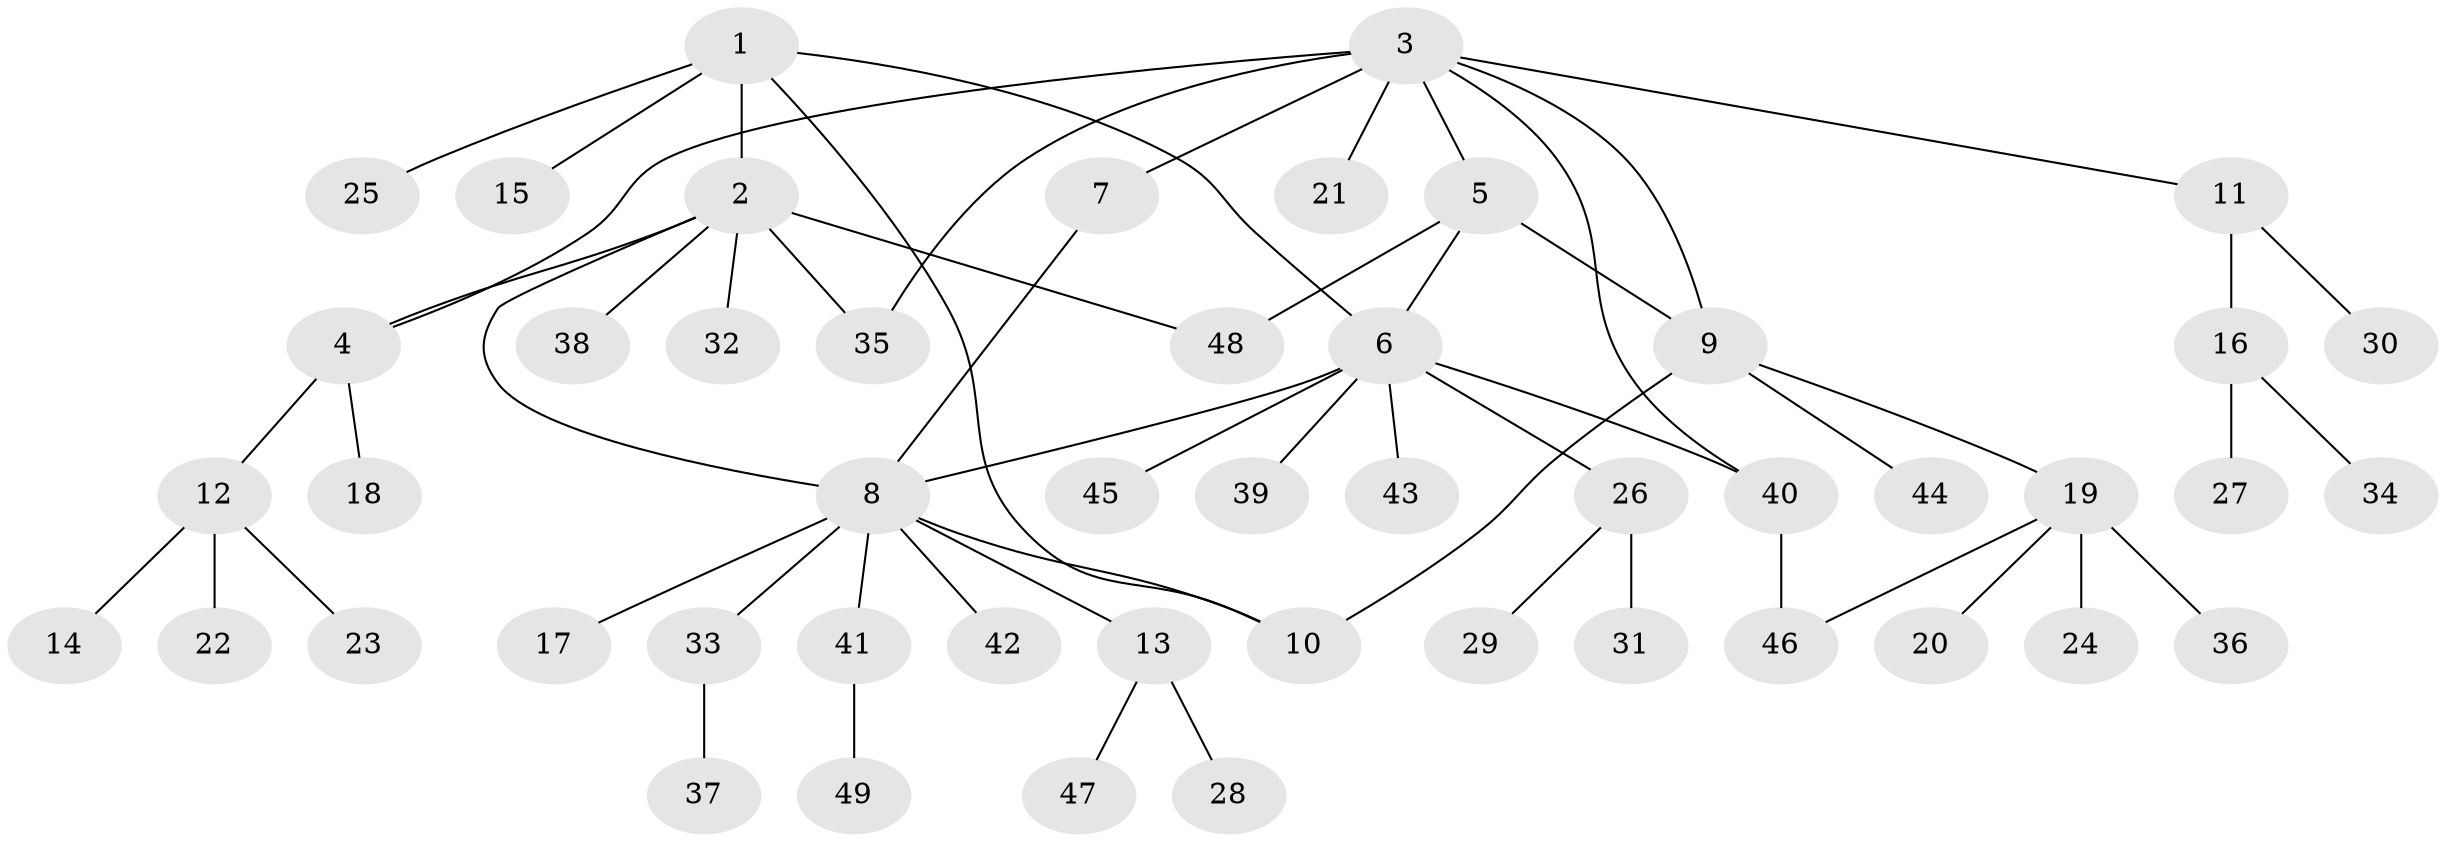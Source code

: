 // coarse degree distribution, {4: 0.05714285714285714, 6: 0.05714285714285714, 9: 0.02857142857142857, 7: 0.02857142857142857, 2: 0.22857142857142856, 8: 0.02857142857142857, 5: 0.02857142857142857, 1: 0.5142857142857142, 3: 0.02857142857142857}
// Generated by graph-tools (version 1.1) at 2025/52/02/27/25 19:52:14]
// undirected, 49 vertices, 58 edges
graph export_dot {
graph [start="1"]
  node [color=gray90,style=filled];
  1;
  2;
  3;
  4;
  5;
  6;
  7;
  8;
  9;
  10;
  11;
  12;
  13;
  14;
  15;
  16;
  17;
  18;
  19;
  20;
  21;
  22;
  23;
  24;
  25;
  26;
  27;
  28;
  29;
  30;
  31;
  32;
  33;
  34;
  35;
  36;
  37;
  38;
  39;
  40;
  41;
  42;
  43;
  44;
  45;
  46;
  47;
  48;
  49;
  1 -- 2;
  1 -- 6;
  1 -- 10;
  1 -- 15;
  1 -- 25;
  2 -- 4;
  2 -- 8;
  2 -- 32;
  2 -- 35;
  2 -- 38;
  2 -- 48;
  3 -- 4;
  3 -- 5;
  3 -- 7;
  3 -- 9;
  3 -- 11;
  3 -- 21;
  3 -- 35;
  3 -- 40;
  4 -- 12;
  4 -- 18;
  5 -- 6;
  5 -- 9;
  5 -- 48;
  6 -- 8;
  6 -- 26;
  6 -- 39;
  6 -- 40;
  6 -- 43;
  6 -- 45;
  7 -- 8;
  8 -- 10;
  8 -- 13;
  8 -- 17;
  8 -- 33;
  8 -- 41;
  8 -- 42;
  9 -- 10;
  9 -- 19;
  9 -- 44;
  11 -- 16;
  11 -- 30;
  12 -- 14;
  12 -- 22;
  12 -- 23;
  13 -- 28;
  13 -- 47;
  16 -- 27;
  16 -- 34;
  19 -- 20;
  19 -- 24;
  19 -- 36;
  19 -- 46;
  26 -- 29;
  26 -- 31;
  33 -- 37;
  40 -- 46;
  41 -- 49;
}
